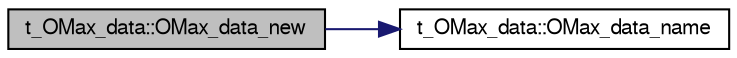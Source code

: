 digraph G
{
  bgcolor="transparent";
  edge [fontname="FreeSans",fontsize="10",labelfontname="FreeSans",labelfontsize="10"];
  node [fontname="FreeSans",fontsize="10",shape=record];
  rankdir=LR;
  Node1 [label="t_OMax_data::OMax_data_new",height=0.2,width=0.4,color="black", fillcolor="grey75", style="filled" fontcolor="black"];
  Node1 -> Node2 [color="midnightblue",fontsize="10",style="solid",fontname="FreeSans"];
  Node2 [label="t_OMax_data::OMax_data_name",height=0.2,width=0.4,color="black",URL="$structt___o_max__data.html#a148b4abf1a5580301890537bce39296c",tooltip="Return Data Sequence name from FO name."];
}
